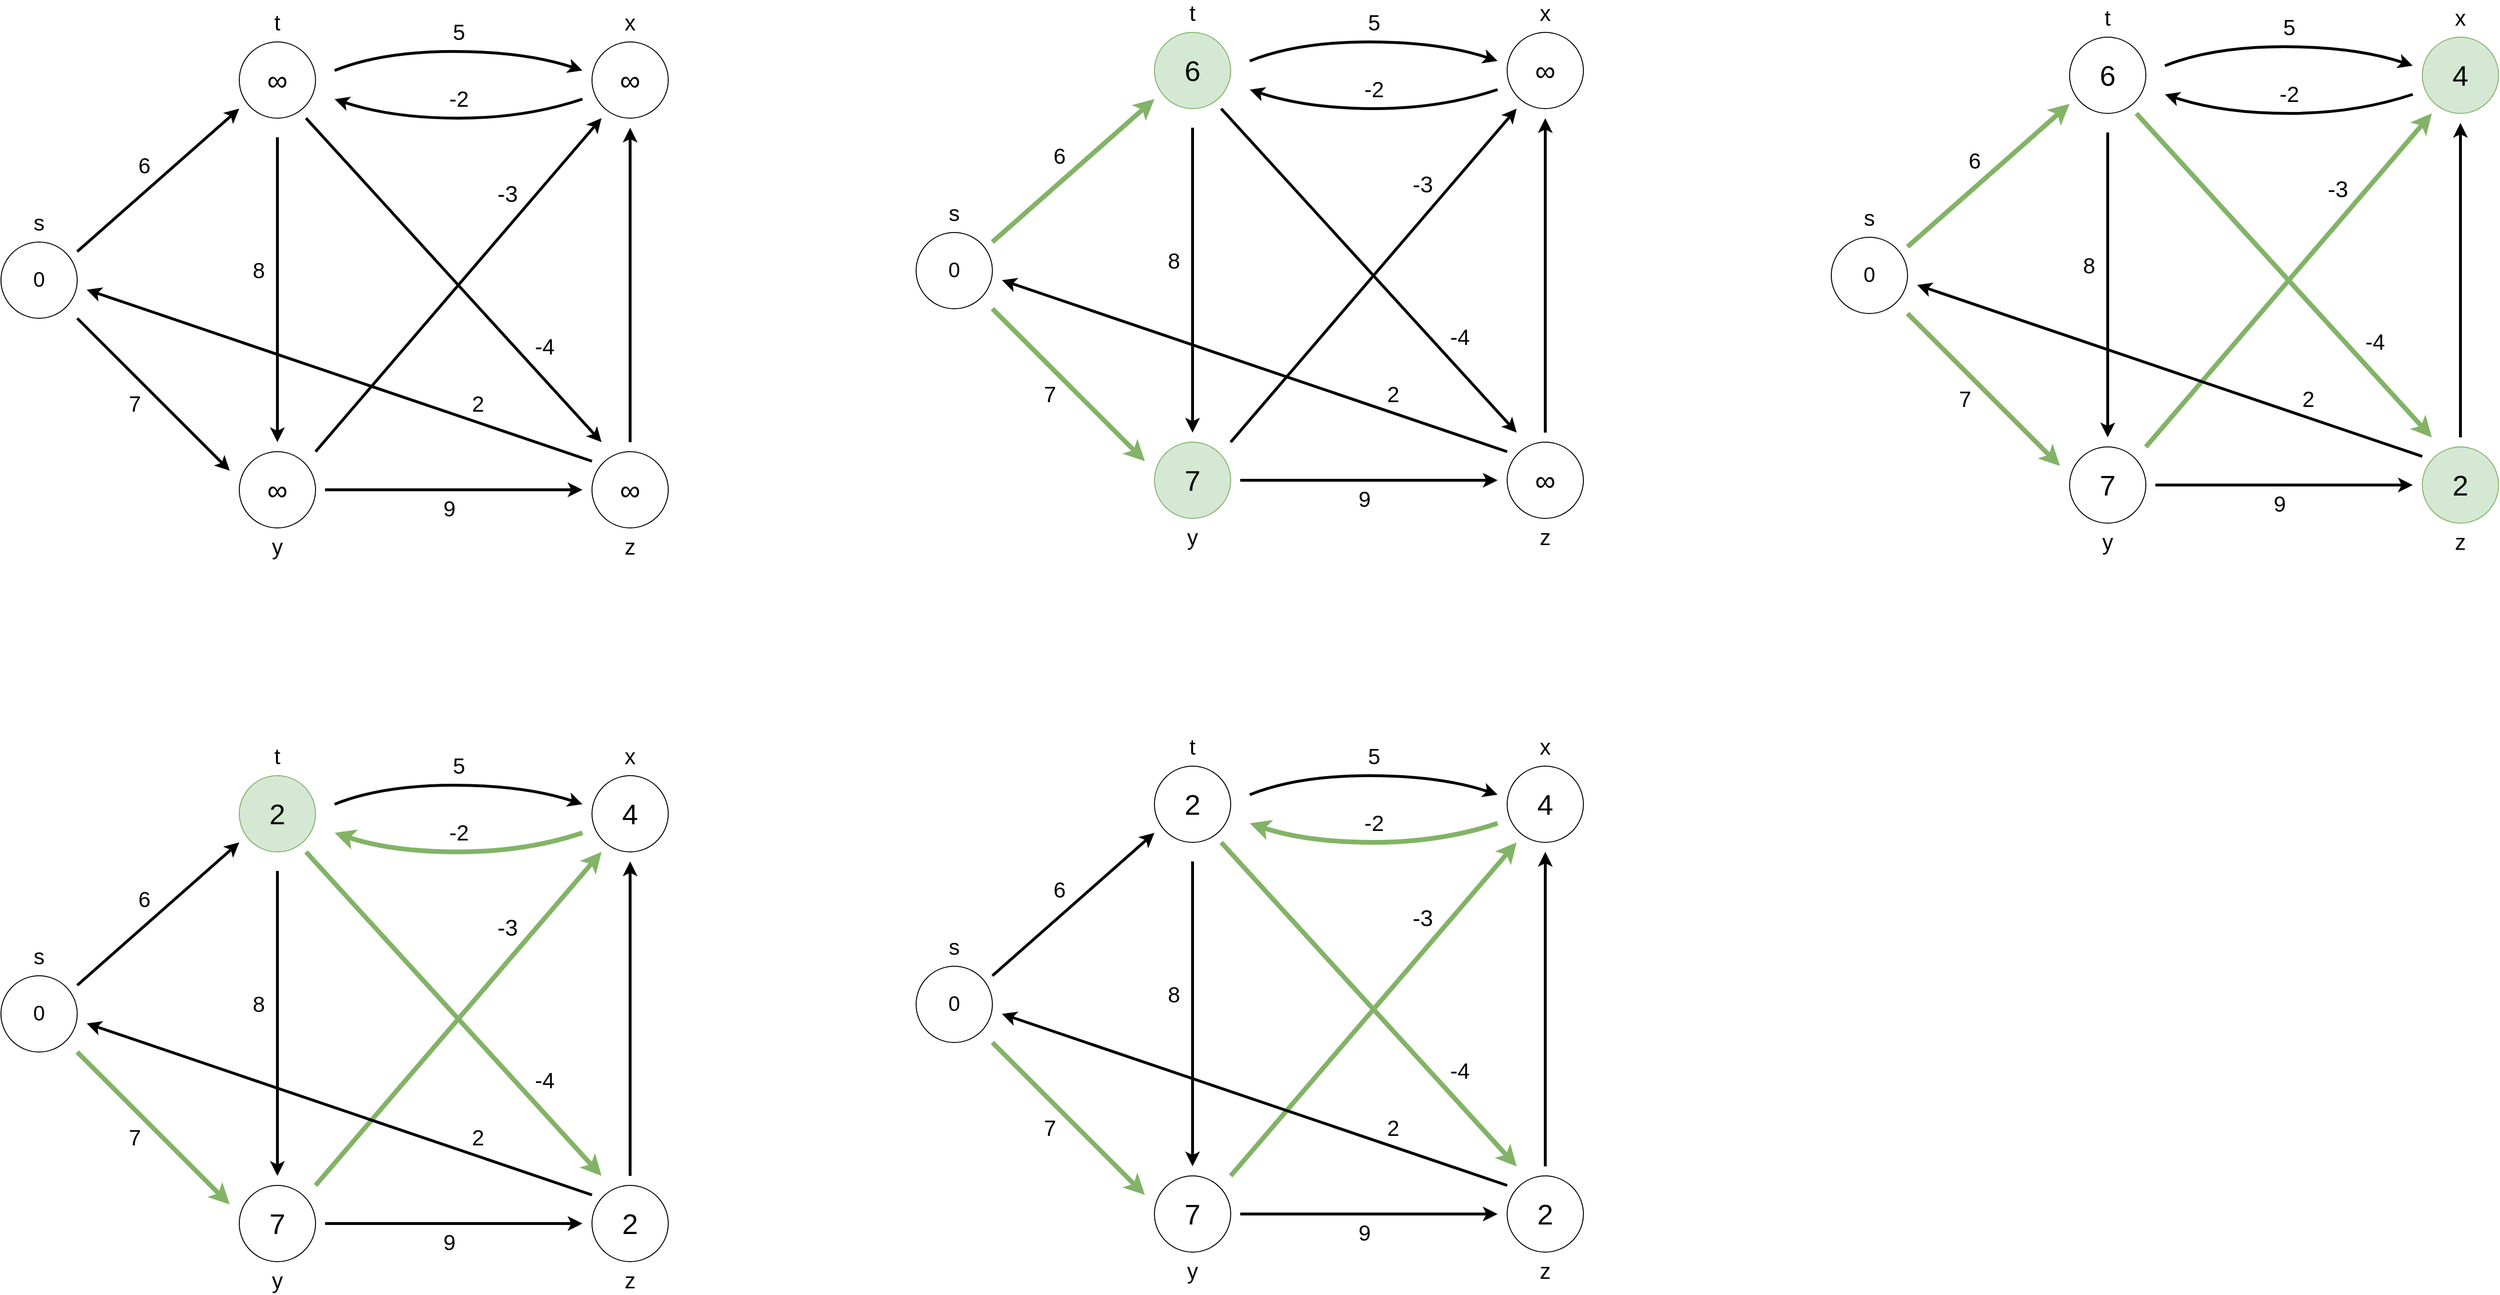 <mxfile version="10.6.3" type="device"><diagram id="YOVXWJZu6mDzxFbfdKzc" name="Page-1"><mxGraphModel dx="3485" dy="3097" grid="1" gridSize="10" guides="1" tooltips="1" connect="1" arrows="1" fold="1" page="1" pageScale="1" pageWidth="827" pageHeight="1169" math="0" shadow="0"><root><mxCell id="0"/><mxCell id="1" parent="0"/><mxCell id="ga4jY4HPi2M6ghSRwUvQ-3" value="" style="group" vertex="1" connectable="0" parent="1"><mxGeometry x="70" y="210" width="80" height="110" as="geometry"/></mxCell><mxCell id="ga4jY4HPi2M6ghSRwUvQ-1" value="&lt;font style=&quot;font-size: 22px&quot;&gt;0&lt;/font&gt;" style="ellipse;whiteSpace=wrap;html=1;aspect=fixed;" vertex="1" parent="ga4jY4HPi2M6ghSRwUvQ-3"><mxGeometry y="30" width="80" height="80" as="geometry"/></mxCell><mxCell id="ga4jY4HPi2M6ghSRwUvQ-2" value="&lt;font style=&quot;font-size: 23px&quot;&gt;s&lt;/font&gt;" style="text;html=1;strokeColor=none;fillColor=none;align=center;verticalAlign=middle;whiteSpace=wrap;rounded=0;" vertex="1" parent="ga4jY4HPi2M6ghSRwUvQ-3"><mxGeometry x="20" width="40" height="20" as="geometry"/></mxCell><mxCell id="ga4jY4HPi2M6ghSRwUvQ-4" value="" style="group" vertex="1" connectable="0" parent="1"><mxGeometry x="320" width="80" height="110" as="geometry"/></mxCell><mxCell id="ga4jY4HPi2M6ghSRwUvQ-5" value="&lt;span&gt;&lt;font style=&quot;font-size: 30px&quot;&gt;∞&lt;/font&gt;&lt;/span&gt;&lt;br&gt;" style="ellipse;whiteSpace=wrap;html=1;aspect=fixed;" vertex="1" parent="ga4jY4HPi2M6ghSRwUvQ-4"><mxGeometry y="30" width="80" height="80" as="geometry"/></mxCell><mxCell id="ga4jY4HPi2M6ghSRwUvQ-6" value="&lt;font style=&quot;font-size: 23px&quot;&gt;t&lt;/font&gt;" style="text;html=1;strokeColor=none;fillColor=none;align=center;verticalAlign=middle;whiteSpace=wrap;rounded=0;" vertex="1" parent="ga4jY4HPi2M6ghSRwUvQ-4"><mxGeometry x="20" width="40" height="20" as="geometry"/></mxCell><mxCell id="ga4jY4HPi2M6ghSRwUvQ-7" value="" style="group" vertex="1" connectable="0" parent="1"><mxGeometry x="320" y="430" width="80" height="110" as="geometry"/></mxCell><mxCell id="ga4jY4HPi2M6ghSRwUvQ-8" value="&lt;span&gt;&lt;font style=&quot;font-size: 30px&quot;&gt;∞&lt;/font&gt;&lt;/span&gt;&lt;br&gt;" style="ellipse;whiteSpace=wrap;html=1;aspect=fixed;" vertex="1" parent="ga4jY4HPi2M6ghSRwUvQ-7"><mxGeometry y="30" width="80" height="80" as="geometry"/></mxCell><mxCell id="ga4jY4HPi2M6ghSRwUvQ-10" value="" style="endArrow=classic;html=1;strokeWidth=3;" edge="1" parent="1"><mxGeometry width="50" height="50" relative="1" as="geometry"><mxPoint x="150" y="250" as="sourcePoint"/><mxPoint x="320" y="100" as="targetPoint"/></mxGeometry></mxCell><mxCell id="ga4jY4HPi2M6ghSRwUvQ-28" value="&lt;font style=&quot;font-size: 23px&quot;&gt;6&lt;/font&gt;" style="text;html=1;resizable=0;points=[];align=center;verticalAlign=middle;labelBackgroundColor=#ffffff;" vertex="1" connectable="0" parent="ga4jY4HPi2M6ghSRwUvQ-10"><mxGeometry x="0.12" y="-3" relative="1" as="geometry"><mxPoint x="-27" y="-8" as="offset"/></mxGeometry></mxCell><mxCell id="ga4jY4HPi2M6ghSRwUvQ-11" value="" style="endArrow=classic;html=1;strokeWidth=3;" edge="1" parent="1"><mxGeometry width="50" height="50" relative="1" as="geometry"><mxPoint x="150" y="320" as="sourcePoint"/><mxPoint x="310" y="480" as="targetPoint"/></mxGeometry></mxCell><mxCell id="ga4jY4HPi2M6ghSRwUvQ-29" value="&lt;font style=&quot;font-size: 23px&quot;&gt;7&lt;/font&gt;" style="text;html=1;resizable=0;points=[];align=center;verticalAlign=middle;labelBackgroundColor=#ffffff;" vertex="1" connectable="0" parent="ga4jY4HPi2M6ghSRwUvQ-11"><mxGeometry x="0.35" y="1" relative="1" as="geometry"><mxPoint x="-49" y="-17.5" as="offset"/></mxGeometry></mxCell><mxCell id="ga4jY4HPi2M6ghSRwUvQ-12" value="" style="endArrow=classic;html=1;strokeWidth=3;" edge="1" parent="1"><mxGeometry width="50" height="50" relative="1" as="geometry"><mxPoint x="360" y="130" as="sourcePoint"/><mxPoint x="360" y="450" as="targetPoint"/></mxGeometry></mxCell><mxCell id="ga4jY4HPi2M6ghSRwUvQ-30" value="&lt;font style=&quot;font-size: 23px&quot;&gt;8&lt;/font&gt;" style="text;html=1;resizable=0;points=[];align=center;verticalAlign=middle;labelBackgroundColor=#ffffff;" vertex="1" connectable="0" parent="ga4jY4HPi2M6ghSRwUvQ-12"><mxGeometry x="-0.169" y="4" relative="1" as="geometry"><mxPoint x="-24" y="7" as="offset"/></mxGeometry></mxCell><mxCell id="ga4jY4HPi2M6ghSRwUvQ-9" value="&lt;font style=&quot;font-size: 23px&quot;&gt;y&lt;/font&gt;" style="text;html=1;strokeColor=none;fillColor=none;align=center;verticalAlign=middle;whiteSpace=wrap;rounded=0;" vertex="1" parent="1"><mxGeometry x="340" y="550" width="40" height="20" as="geometry"/></mxCell><mxCell id="ga4jY4HPi2M6ghSRwUvQ-13" value="" style="group" vertex="1" connectable="0" parent="1"><mxGeometry x="690" width="80" height="110" as="geometry"/></mxCell><mxCell id="ga4jY4HPi2M6ghSRwUvQ-14" value="&lt;span&gt;&lt;font style=&quot;font-size: 30px&quot;&gt;∞&lt;/font&gt;&lt;/span&gt;&lt;br&gt;" style="ellipse;whiteSpace=wrap;html=1;aspect=fixed;" vertex="1" parent="ga4jY4HPi2M6ghSRwUvQ-13"><mxGeometry y="30" width="80" height="80" as="geometry"/></mxCell><mxCell id="ga4jY4HPi2M6ghSRwUvQ-15" value="&lt;font style=&quot;font-size: 23px&quot;&gt;x&lt;/font&gt;" style="text;html=1;strokeColor=none;fillColor=none;align=center;verticalAlign=middle;whiteSpace=wrap;rounded=0;" vertex="1" parent="ga4jY4HPi2M6ghSRwUvQ-13"><mxGeometry x="20" width="40" height="20" as="geometry"/></mxCell><mxCell id="ga4jY4HPi2M6ghSRwUvQ-19" value="" style="group" vertex="1" connectable="0" parent="1"><mxGeometry x="690" y="430" width="80" height="110" as="geometry"/></mxCell><mxCell id="ga4jY4HPi2M6ghSRwUvQ-20" value="&lt;span&gt;&lt;font style=&quot;font-size: 30px&quot;&gt;∞&lt;/font&gt;&lt;/span&gt;&lt;br&gt;" style="ellipse;whiteSpace=wrap;html=1;aspect=fixed;" vertex="1" parent="ga4jY4HPi2M6ghSRwUvQ-19"><mxGeometry y="30" width="80" height="80" as="geometry"/></mxCell><mxCell id="ga4jY4HPi2M6ghSRwUvQ-24" value="" style="endArrow=classic;html=1;strokeWidth=3;" edge="1" parent="ga4jY4HPi2M6ghSRwUvQ-19"><mxGeometry width="50" height="50" relative="1" as="geometry"><mxPoint x="40" y="20" as="sourcePoint"/><mxPoint x="40" y="-310" as="targetPoint"/></mxGeometry></mxCell><mxCell id="ga4jY4HPi2M6ghSRwUvQ-21" value="&lt;font style=&quot;font-size: 23px&quot;&gt;z&lt;/font&gt;" style="text;html=1;strokeColor=none;fillColor=none;align=center;verticalAlign=middle;whiteSpace=wrap;rounded=0;" vertex="1" parent="1"><mxGeometry x="710" y="550" width="40" height="20" as="geometry"/></mxCell><mxCell id="ga4jY4HPi2M6ghSRwUvQ-22" value="" style="endArrow=classic;html=1;strokeWidth=3;" edge="1" parent="1"><mxGeometry width="50" height="50" relative="1" as="geometry"><mxPoint x="400" y="460" as="sourcePoint"/><mxPoint x="700" y="110" as="targetPoint"/></mxGeometry></mxCell><mxCell id="ga4jY4HPi2M6ghSRwUvQ-33" value="&lt;font style=&quot;font-size: 24px&quot;&gt;-3&lt;/font&gt;" style="text;html=1;resizable=0;points=[];align=center;verticalAlign=middle;labelBackgroundColor=#ffffff;" vertex="1" connectable="0" parent="ga4jY4HPi2M6ghSRwUvQ-22"><mxGeometry x="0.511" y="2" relative="1" as="geometry"><mxPoint x="-25" y="-4.5" as="offset"/></mxGeometry></mxCell><mxCell id="ga4jY4HPi2M6ghSRwUvQ-23" value="" style="endArrow=classic;html=1;strokeWidth=3;" edge="1" parent="1"><mxGeometry width="50" height="50" relative="1" as="geometry"><mxPoint x="410" y="500" as="sourcePoint"/><mxPoint x="680" y="500" as="targetPoint"/></mxGeometry></mxCell><mxCell id="ga4jY4HPi2M6ghSRwUvQ-32" value="&lt;font style=&quot;font-size: 23px&quot;&gt;9&lt;/font&gt;" style="text;html=1;resizable=0;points=[];align=center;verticalAlign=middle;labelBackgroundColor=#ffffff;" vertex="1" connectable="0" parent="ga4jY4HPi2M6ghSRwUvQ-23"><mxGeometry x="0.237" y="-4" relative="1" as="geometry"><mxPoint x="-37" y="16" as="offset"/></mxGeometry></mxCell><mxCell id="ga4jY4HPi2M6ghSRwUvQ-25" value="" style="curved=1;endArrow=classic;html=1;strokeWidth=3;" edge="1" parent="1"><mxGeometry width="50" height="50" relative="1" as="geometry"><mxPoint x="420" y="60" as="sourcePoint"/><mxPoint x="680" y="60" as="targetPoint"/><Array as="points"><mxPoint x="470" y="40"/><mxPoint x="620" y="40"/></Array></mxGeometry></mxCell><mxCell id="ga4jY4HPi2M6ghSRwUvQ-39" value="&lt;font style=&quot;font-size: 23px&quot;&gt;5&lt;/font&gt;" style="text;html=1;resizable=0;points=[];align=center;verticalAlign=middle;labelBackgroundColor=#ffffff;" vertex="1" connectable="0" parent="ga4jY4HPi2M6ghSRwUvQ-25"><mxGeometry x="0.062" y="-4" relative="1" as="geometry"><mxPoint x="-8" y="-24" as="offset"/></mxGeometry></mxCell><mxCell id="ga4jY4HPi2M6ghSRwUvQ-26" value="" style="curved=1;endArrow=classic;html=1;strokeWidth=3;" edge="1" parent="1"><mxGeometry width="50" height="50" relative="1" as="geometry"><mxPoint x="680" y="90" as="sourcePoint"/><mxPoint x="420" y="90" as="targetPoint"/><Array as="points"><mxPoint x="620" y="110"/><mxPoint x="480" y="110"/></Array></mxGeometry></mxCell><mxCell id="ga4jY4HPi2M6ghSRwUvQ-38" value="&lt;font style=&quot;font-size: 23px&quot;&gt;-2&lt;/font&gt;" style="text;html=1;resizable=0;points=[];align=center;verticalAlign=middle;labelBackgroundColor=#ffffff;" vertex="1" connectable="0" parent="ga4jY4HPi2M6ghSRwUvQ-26"><mxGeometry x="-0.263" y="-4" relative="1" as="geometry"><mxPoint x="-35" y="-16" as="offset"/></mxGeometry></mxCell><mxCell id="ga4jY4HPi2M6ghSRwUvQ-34" value="" style="endArrow=classic;html=1;strokeWidth=3;" edge="1" parent="1"><mxGeometry width="50" height="50" relative="1" as="geometry"><mxPoint x="690" y="470" as="sourcePoint"/><mxPoint x="160" y="290" as="targetPoint"/></mxGeometry></mxCell><mxCell id="ga4jY4HPi2M6ghSRwUvQ-35" value="&lt;font style=&quot;font-size: 23px&quot;&gt;2&lt;/font&gt;" style="text;html=1;resizable=0;points=[];align=center;verticalAlign=middle;labelBackgroundColor=#ffffff;" vertex="1" connectable="0" parent="ga4jY4HPi2M6ghSRwUvQ-34"><mxGeometry x="-0.438" y="-3" relative="1" as="geometry"><mxPoint x="27.5" y="-6.5" as="offset"/></mxGeometry></mxCell><mxCell id="ga4jY4HPi2M6ghSRwUvQ-36" value="" style="endArrow=classic;html=1;strokeWidth=3;" edge="1" parent="1"><mxGeometry width="50" height="50" relative="1" as="geometry"><mxPoint x="390" y="110" as="sourcePoint"/><mxPoint x="700" y="450" as="targetPoint"/></mxGeometry></mxCell><mxCell id="ga4jY4HPi2M6ghSRwUvQ-37" value="&lt;font style=&quot;font-size: 23px&quot;&gt;-4&lt;/font&gt;" style="text;html=1;resizable=0;points=[];align=center;verticalAlign=middle;labelBackgroundColor=#ffffff;" vertex="1" connectable="0" parent="ga4jY4HPi2M6ghSRwUvQ-36"><mxGeometry x="0.411" y="4" relative="1" as="geometry"><mxPoint x="28" y="2.5" as="offset"/></mxGeometry></mxCell><mxCell id="ga4jY4HPi2M6ghSRwUvQ-110" value="" style="group" vertex="1" connectable="0" parent="1"><mxGeometry x="1030" y="200" width="80" height="110" as="geometry"/></mxCell><mxCell id="ga4jY4HPi2M6ghSRwUvQ-111" value="&lt;font style=&quot;font-size: 22px&quot;&gt;0&lt;/font&gt;" style="ellipse;whiteSpace=wrap;html=1;aspect=fixed;" vertex="1" parent="ga4jY4HPi2M6ghSRwUvQ-110"><mxGeometry y="30" width="80" height="80" as="geometry"/></mxCell><mxCell id="ga4jY4HPi2M6ghSRwUvQ-112" value="&lt;font style=&quot;font-size: 23px&quot;&gt;s&lt;/font&gt;" style="text;html=1;strokeColor=none;fillColor=none;align=center;verticalAlign=middle;whiteSpace=wrap;rounded=0;" vertex="1" parent="ga4jY4HPi2M6ghSRwUvQ-110"><mxGeometry x="20" width="40" height="20" as="geometry"/></mxCell><mxCell id="ga4jY4HPi2M6ghSRwUvQ-113" value="" style="group" vertex="1" connectable="0" parent="1"><mxGeometry x="1280" y="-10" width="80" height="110" as="geometry"/></mxCell><mxCell id="ga4jY4HPi2M6ghSRwUvQ-114" value="&lt;span&gt;&lt;font style=&quot;font-size: 30px&quot;&gt;6&lt;/font&gt;&lt;/span&gt;&lt;br&gt;" style="ellipse;whiteSpace=wrap;html=1;aspect=fixed;fillColor=#d5e8d4;strokeColor=#82b366;" vertex="1" parent="ga4jY4HPi2M6ghSRwUvQ-113"><mxGeometry y="30" width="80" height="80" as="geometry"/></mxCell><mxCell id="ga4jY4HPi2M6ghSRwUvQ-115" value="&lt;font style=&quot;font-size: 23px&quot;&gt;t&lt;/font&gt;" style="text;html=1;strokeColor=none;fillColor=none;align=center;verticalAlign=middle;whiteSpace=wrap;rounded=0;" vertex="1" parent="ga4jY4HPi2M6ghSRwUvQ-113"><mxGeometry x="20" width="40" height="20" as="geometry"/></mxCell><mxCell id="ga4jY4HPi2M6ghSRwUvQ-116" value="" style="group" vertex="1" connectable="0" parent="1"><mxGeometry x="1280" y="420" width="80" height="110" as="geometry"/></mxCell><mxCell id="ga4jY4HPi2M6ghSRwUvQ-117" value="&lt;span&gt;&lt;font style=&quot;font-size: 30px&quot;&gt;7&lt;/font&gt;&lt;/span&gt;&lt;br&gt;" style="ellipse;whiteSpace=wrap;html=1;aspect=fixed;fillColor=#d5e8d4;strokeColor=#82b366;" vertex="1" parent="ga4jY4HPi2M6ghSRwUvQ-116"><mxGeometry y="30" width="80" height="80" as="geometry"/></mxCell><mxCell id="ga4jY4HPi2M6ghSRwUvQ-118" value="" style="endArrow=classic;html=1;strokeWidth=5;fillColor=#d5e8d4;strokeColor=#82b366;" edge="1" parent="1"><mxGeometry width="50" height="50" relative="1" as="geometry"><mxPoint x="1110" y="240.0" as="sourcePoint"/><mxPoint x="1280" y="90.0" as="targetPoint"/></mxGeometry></mxCell><mxCell id="ga4jY4HPi2M6ghSRwUvQ-119" value="&lt;font style=&quot;font-size: 23px&quot;&gt;6&lt;/font&gt;" style="text;html=1;resizable=0;points=[];align=center;verticalAlign=middle;labelBackgroundColor=#ffffff;" vertex="1" connectable="0" parent="ga4jY4HPi2M6ghSRwUvQ-118"><mxGeometry x="0.12" y="-3" relative="1" as="geometry"><mxPoint x="-27" y="-8" as="offset"/></mxGeometry></mxCell><mxCell id="ga4jY4HPi2M6ghSRwUvQ-120" value="" style="endArrow=classic;html=1;strokeWidth=5;fillColor=#d5e8d4;strokeColor=#82b366;" edge="1" parent="1"><mxGeometry width="50" height="50" relative="1" as="geometry"><mxPoint x="1110" y="310.0" as="sourcePoint"/><mxPoint x="1270" y="470.0" as="targetPoint"/></mxGeometry></mxCell><mxCell id="ga4jY4HPi2M6ghSRwUvQ-121" value="&lt;font style=&quot;font-size: 23px&quot;&gt;7&lt;/font&gt;" style="text;html=1;resizable=0;points=[];align=center;verticalAlign=middle;labelBackgroundColor=#ffffff;" vertex="1" connectable="0" parent="ga4jY4HPi2M6ghSRwUvQ-120"><mxGeometry x="0.35" y="1" relative="1" as="geometry"><mxPoint x="-49" y="-17.5" as="offset"/></mxGeometry></mxCell><mxCell id="ga4jY4HPi2M6ghSRwUvQ-122" value="" style="endArrow=classic;html=1;strokeWidth=3;" edge="1" parent="1"><mxGeometry width="50" height="50" relative="1" as="geometry"><mxPoint x="1320" y="120.0" as="sourcePoint"/><mxPoint x="1320" y="440.0" as="targetPoint"/></mxGeometry></mxCell><mxCell id="ga4jY4HPi2M6ghSRwUvQ-123" value="&lt;font style=&quot;font-size: 23px&quot;&gt;8&lt;/font&gt;" style="text;html=1;resizable=0;points=[];align=center;verticalAlign=middle;labelBackgroundColor=#ffffff;" vertex="1" connectable="0" parent="ga4jY4HPi2M6ghSRwUvQ-122"><mxGeometry x="-0.169" y="4" relative="1" as="geometry"><mxPoint x="-24" y="7" as="offset"/></mxGeometry></mxCell><mxCell id="ga4jY4HPi2M6ghSRwUvQ-124" value="&lt;font style=&quot;font-size: 23px&quot;&gt;y&lt;/font&gt;" style="text;html=1;strokeColor=none;fillColor=none;align=center;verticalAlign=middle;whiteSpace=wrap;rounded=0;" vertex="1" parent="1"><mxGeometry x="1300" y="540" width="40" height="20" as="geometry"/></mxCell><mxCell id="ga4jY4HPi2M6ghSRwUvQ-125" value="" style="group" vertex="1" connectable="0" parent="1"><mxGeometry x="1650" y="-10" width="80" height="110" as="geometry"/></mxCell><mxCell id="ga4jY4HPi2M6ghSRwUvQ-126" value="&lt;span&gt;&lt;font style=&quot;font-size: 30px&quot;&gt;∞&lt;/font&gt;&lt;/span&gt;&lt;br&gt;" style="ellipse;whiteSpace=wrap;html=1;aspect=fixed;" vertex="1" parent="ga4jY4HPi2M6ghSRwUvQ-125"><mxGeometry y="30" width="80" height="80" as="geometry"/></mxCell><mxCell id="ga4jY4HPi2M6ghSRwUvQ-127" value="&lt;font style=&quot;font-size: 23px&quot;&gt;x&lt;/font&gt;" style="text;html=1;strokeColor=none;fillColor=none;align=center;verticalAlign=middle;whiteSpace=wrap;rounded=0;" vertex="1" parent="ga4jY4HPi2M6ghSRwUvQ-125"><mxGeometry x="20" width="40" height="20" as="geometry"/></mxCell><mxCell id="ga4jY4HPi2M6ghSRwUvQ-128" value="" style="group" vertex="1" connectable="0" parent="1"><mxGeometry x="1650" y="420" width="80" height="110" as="geometry"/></mxCell><mxCell id="ga4jY4HPi2M6ghSRwUvQ-129" value="&lt;span&gt;&lt;font style=&quot;font-size: 30px&quot;&gt;∞&lt;/font&gt;&lt;/span&gt;&lt;br&gt;" style="ellipse;whiteSpace=wrap;html=1;aspect=fixed;" vertex="1" parent="ga4jY4HPi2M6ghSRwUvQ-128"><mxGeometry y="30" width="80" height="80" as="geometry"/></mxCell><mxCell id="ga4jY4HPi2M6ghSRwUvQ-130" value="" style="endArrow=classic;html=1;strokeWidth=3;" edge="1" parent="ga4jY4HPi2M6ghSRwUvQ-128"><mxGeometry width="50" height="50" relative="1" as="geometry"><mxPoint x="40" y="20" as="sourcePoint"/><mxPoint x="40" y="-310" as="targetPoint"/></mxGeometry></mxCell><mxCell id="ga4jY4HPi2M6ghSRwUvQ-131" value="&lt;font style=&quot;font-size: 23px&quot;&gt;z&lt;/font&gt;" style="text;html=1;strokeColor=none;fillColor=none;align=center;verticalAlign=middle;whiteSpace=wrap;rounded=0;" vertex="1" parent="1"><mxGeometry x="1670" y="540" width="40" height="20" as="geometry"/></mxCell><mxCell id="ga4jY4HPi2M6ghSRwUvQ-132" value="" style="endArrow=classic;html=1;strokeWidth=3;" edge="1" parent="1"><mxGeometry width="50" height="50" relative="1" as="geometry"><mxPoint x="1360" y="450.0" as="sourcePoint"/><mxPoint x="1660" y="100.0" as="targetPoint"/></mxGeometry></mxCell><mxCell id="ga4jY4HPi2M6ghSRwUvQ-133" value="&lt;font style=&quot;font-size: 24px&quot;&gt;-3&lt;/font&gt;" style="text;html=1;resizable=0;points=[];align=center;verticalAlign=middle;labelBackgroundColor=#ffffff;" vertex="1" connectable="0" parent="ga4jY4HPi2M6ghSRwUvQ-132"><mxGeometry x="0.511" y="2" relative="1" as="geometry"><mxPoint x="-25" y="-4.5" as="offset"/></mxGeometry></mxCell><mxCell id="ga4jY4HPi2M6ghSRwUvQ-134" value="" style="endArrow=classic;html=1;strokeWidth=3;" edge="1" parent="1"><mxGeometry width="50" height="50" relative="1" as="geometry"><mxPoint x="1370" y="490.0" as="sourcePoint"/><mxPoint x="1640" y="490.0" as="targetPoint"/></mxGeometry></mxCell><mxCell id="ga4jY4HPi2M6ghSRwUvQ-135" value="&lt;font style=&quot;font-size: 23px&quot;&gt;9&lt;/font&gt;" style="text;html=1;resizable=0;points=[];align=center;verticalAlign=middle;labelBackgroundColor=#ffffff;" vertex="1" connectable="0" parent="ga4jY4HPi2M6ghSRwUvQ-134"><mxGeometry x="0.237" y="-4" relative="1" as="geometry"><mxPoint x="-37" y="16" as="offset"/></mxGeometry></mxCell><mxCell id="ga4jY4HPi2M6ghSRwUvQ-136" value="" style="curved=1;endArrow=classic;html=1;strokeWidth=3;" edge="1" parent="1"><mxGeometry width="50" height="50" relative="1" as="geometry"><mxPoint x="1380" y="50.0" as="sourcePoint"/><mxPoint x="1640" y="50.0" as="targetPoint"/><Array as="points"><mxPoint x="1430" y="30"/><mxPoint x="1580" y="30"/></Array></mxGeometry></mxCell><mxCell id="ga4jY4HPi2M6ghSRwUvQ-137" value="&lt;font style=&quot;font-size: 23px&quot;&gt;5&lt;/font&gt;" style="text;html=1;resizable=0;points=[];align=center;verticalAlign=middle;labelBackgroundColor=#ffffff;" vertex="1" connectable="0" parent="ga4jY4HPi2M6ghSRwUvQ-136"><mxGeometry x="0.062" y="-4" relative="1" as="geometry"><mxPoint x="-8" y="-24" as="offset"/></mxGeometry></mxCell><mxCell id="ga4jY4HPi2M6ghSRwUvQ-138" value="" style="curved=1;endArrow=classic;html=1;strokeWidth=3;" edge="1" parent="1"><mxGeometry width="50" height="50" relative="1" as="geometry"><mxPoint x="1640" y="80.0" as="sourcePoint"/><mxPoint x="1380" y="80.0" as="targetPoint"/><Array as="points"><mxPoint x="1580" y="100"/><mxPoint x="1440" y="100"/></Array></mxGeometry></mxCell><mxCell id="ga4jY4HPi2M6ghSRwUvQ-139" value="&lt;font style=&quot;font-size: 23px&quot;&gt;-2&lt;/font&gt;" style="text;html=1;resizable=0;points=[];align=center;verticalAlign=middle;labelBackgroundColor=#ffffff;" vertex="1" connectable="0" parent="ga4jY4HPi2M6ghSRwUvQ-138"><mxGeometry x="-0.263" y="-4" relative="1" as="geometry"><mxPoint x="-35" y="-16" as="offset"/></mxGeometry></mxCell><mxCell id="ga4jY4HPi2M6ghSRwUvQ-140" value="" style="endArrow=classic;html=1;strokeWidth=3;" edge="1" parent="1"><mxGeometry width="50" height="50" relative="1" as="geometry"><mxPoint x="1650" y="460.0" as="sourcePoint"/><mxPoint x="1120" y="280.0" as="targetPoint"/></mxGeometry></mxCell><mxCell id="ga4jY4HPi2M6ghSRwUvQ-141" value="&lt;font style=&quot;font-size: 23px&quot;&gt;2&lt;/font&gt;" style="text;html=1;resizable=0;points=[];align=center;verticalAlign=middle;labelBackgroundColor=#ffffff;" vertex="1" connectable="0" parent="ga4jY4HPi2M6ghSRwUvQ-140"><mxGeometry x="-0.438" y="-3" relative="1" as="geometry"><mxPoint x="27.5" y="-6.5" as="offset"/></mxGeometry></mxCell><mxCell id="ga4jY4HPi2M6ghSRwUvQ-142" value="" style="endArrow=classic;html=1;strokeWidth=3;" edge="1" parent="1"><mxGeometry width="50" height="50" relative="1" as="geometry"><mxPoint x="1350" y="100.0" as="sourcePoint"/><mxPoint x="1660" y="440.0" as="targetPoint"/></mxGeometry></mxCell><mxCell id="ga4jY4HPi2M6ghSRwUvQ-143" value="&lt;font style=&quot;font-size: 23px&quot;&gt;-4&lt;/font&gt;" style="text;html=1;resizable=0;points=[];align=center;verticalAlign=middle;labelBackgroundColor=#ffffff;" vertex="1" connectable="0" parent="ga4jY4HPi2M6ghSRwUvQ-142"><mxGeometry x="0.411" y="4" relative="1" as="geometry"><mxPoint x="28" y="2.5" as="offset"/></mxGeometry></mxCell><mxCell id="ga4jY4HPi2M6ghSRwUvQ-144" value="" style="group" vertex="1" connectable="0" parent="1"><mxGeometry x="1990" y="205" width="80" height="110" as="geometry"/></mxCell><mxCell id="ga4jY4HPi2M6ghSRwUvQ-145" value="&lt;font style=&quot;font-size: 22px&quot;&gt;0&lt;/font&gt;" style="ellipse;whiteSpace=wrap;html=1;aspect=fixed;" vertex="1" parent="ga4jY4HPi2M6ghSRwUvQ-144"><mxGeometry y="30" width="80" height="80" as="geometry"/></mxCell><mxCell id="ga4jY4HPi2M6ghSRwUvQ-146" value="&lt;font style=&quot;font-size: 23px&quot;&gt;s&lt;/font&gt;" style="text;html=1;strokeColor=none;fillColor=none;align=center;verticalAlign=middle;whiteSpace=wrap;rounded=0;" vertex="1" parent="ga4jY4HPi2M6ghSRwUvQ-144"><mxGeometry x="20" width="40" height="20" as="geometry"/></mxCell><mxCell id="ga4jY4HPi2M6ghSRwUvQ-147" value="" style="group" vertex="1" connectable="0" parent="1"><mxGeometry x="2240" y="-5" width="80" height="110" as="geometry"/></mxCell><mxCell id="ga4jY4HPi2M6ghSRwUvQ-148" value="&lt;span&gt;&lt;font style=&quot;font-size: 30px&quot;&gt;6&lt;/font&gt;&lt;/span&gt;&lt;br&gt;" style="ellipse;whiteSpace=wrap;html=1;aspect=fixed;" vertex="1" parent="ga4jY4HPi2M6ghSRwUvQ-147"><mxGeometry y="30" width="80" height="80" as="geometry"/></mxCell><mxCell id="ga4jY4HPi2M6ghSRwUvQ-149" value="&lt;font style=&quot;font-size: 23px&quot;&gt;t&lt;/font&gt;" style="text;html=1;strokeColor=none;fillColor=none;align=center;verticalAlign=middle;whiteSpace=wrap;rounded=0;" vertex="1" parent="ga4jY4HPi2M6ghSRwUvQ-147"><mxGeometry x="20" width="40" height="20" as="geometry"/></mxCell><mxCell id="ga4jY4HPi2M6ghSRwUvQ-150" value="" style="group" vertex="1" connectable="0" parent="1"><mxGeometry x="2240" y="425" width="80" height="110" as="geometry"/></mxCell><mxCell id="ga4jY4HPi2M6ghSRwUvQ-151" value="&lt;span&gt;&lt;font style=&quot;font-size: 30px&quot;&gt;7&lt;/font&gt;&lt;/span&gt;&lt;br&gt;" style="ellipse;whiteSpace=wrap;html=1;aspect=fixed;" vertex="1" parent="ga4jY4HPi2M6ghSRwUvQ-150"><mxGeometry y="30" width="80" height="80" as="geometry"/></mxCell><mxCell id="ga4jY4HPi2M6ghSRwUvQ-152" value="" style="endArrow=classic;html=1;strokeWidth=5;fillColor=#d5e8d4;strokeColor=#82b366;" edge="1" parent="1"><mxGeometry width="50" height="50" relative="1" as="geometry"><mxPoint x="2070" y="245.0" as="sourcePoint"/><mxPoint x="2240" y="95.0" as="targetPoint"/></mxGeometry></mxCell><mxCell id="ga4jY4HPi2M6ghSRwUvQ-153" value="&lt;font style=&quot;font-size: 23px&quot;&gt;6&lt;/font&gt;" style="text;html=1;resizable=0;points=[];align=center;verticalAlign=middle;labelBackgroundColor=#ffffff;" vertex="1" connectable="0" parent="ga4jY4HPi2M6ghSRwUvQ-152"><mxGeometry x="0.12" y="-3" relative="1" as="geometry"><mxPoint x="-27" y="-8" as="offset"/></mxGeometry></mxCell><mxCell id="ga4jY4HPi2M6ghSRwUvQ-154" value="" style="endArrow=classic;html=1;strokeWidth=5;fillColor=#d5e8d4;strokeColor=#82b366;" edge="1" parent="1"><mxGeometry width="50" height="50" relative="1" as="geometry"><mxPoint x="2070" y="315.0" as="sourcePoint"/><mxPoint x="2230" y="475.0" as="targetPoint"/></mxGeometry></mxCell><mxCell id="ga4jY4HPi2M6ghSRwUvQ-155" value="&lt;font style=&quot;font-size: 23px&quot;&gt;7&lt;/font&gt;" style="text;html=1;resizable=0;points=[];align=center;verticalAlign=middle;labelBackgroundColor=#ffffff;" vertex="1" connectable="0" parent="ga4jY4HPi2M6ghSRwUvQ-154"><mxGeometry x="0.35" y="1" relative="1" as="geometry"><mxPoint x="-49" y="-17.5" as="offset"/></mxGeometry></mxCell><mxCell id="ga4jY4HPi2M6ghSRwUvQ-156" value="" style="endArrow=classic;html=1;strokeWidth=3;" edge="1" parent="1"><mxGeometry width="50" height="50" relative="1" as="geometry"><mxPoint x="2280" y="125.0" as="sourcePoint"/><mxPoint x="2280" y="445.0" as="targetPoint"/></mxGeometry></mxCell><mxCell id="ga4jY4HPi2M6ghSRwUvQ-157" value="&lt;font style=&quot;font-size: 23px&quot;&gt;8&lt;/font&gt;" style="text;html=1;resizable=0;points=[];align=center;verticalAlign=middle;labelBackgroundColor=#ffffff;" vertex="1" connectable="0" parent="ga4jY4HPi2M6ghSRwUvQ-156"><mxGeometry x="-0.169" y="4" relative="1" as="geometry"><mxPoint x="-24" y="7" as="offset"/></mxGeometry></mxCell><mxCell id="ga4jY4HPi2M6ghSRwUvQ-158" value="&lt;font style=&quot;font-size: 23px&quot;&gt;y&lt;/font&gt;" style="text;html=1;strokeColor=none;fillColor=none;align=center;verticalAlign=middle;whiteSpace=wrap;rounded=0;" vertex="1" parent="1"><mxGeometry x="2260" y="545" width="40" height="20" as="geometry"/></mxCell><mxCell id="ga4jY4HPi2M6ghSRwUvQ-159" value="" style="group" vertex="1" connectable="0" parent="1"><mxGeometry x="2610" y="-5" width="80" height="110" as="geometry"/></mxCell><mxCell id="ga4jY4HPi2M6ghSRwUvQ-160" value="&lt;span&gt;&lt;font style=&quot;font-size: 30px&quot;&gt;4&lt;/font&gt;&lt;/span&gt;&lt;br&gt;" style="ellipse;whiteSpace=wrap;html=1;aspect=fixed;fillColor=#d5e8d4;strokeColor=#82b366;" vertex="1" parent="ga4jY4HPi2M6ghSRwUvQ-159"><mxGeometry y="30" width="80" height="80" as="geometry"/></mxCell><mxCell id="ga4jY4HPi2M6ghSRwUvQ-161" value="&lt;font style=&quot;font-size: 23px&quot;&gt;x&lt;/font&gt;" style="text;html=1;strokeColor=none;fillColor=none;align=center;verticalAlign=middle;whiteSpace=wrap;rounded=0;" vertex="1" parent="ga4jY4HPi2M6ghSRwUvQ-159"><mxGeometry x="20" width="40" height="20" as="geometry"/></mxCell><mxCell id="ga4jY4HPi2M6ghSRwUvQ-162" value="" style="group" vertex="1" connectable="0" parent="1"><mxGeometry x="2610" y="425" width="80" height="110" as="geometry"/></mxCell><mxCell id="ga4jY4HPi2M6ghSRwUvQ-163" value="&lt;span&gt;&lt;font style=&quot;font-size: 30px&quot;&gt;2&lt;/font&gt;&lt;/span&gt;&lt;br&gt;" style="ellipse;whiteSpace=wrap;html=1;aspect=fixed;fillColor=#d5e8d4;strokeColor=#82b366;" vertex="1" parent="ga4jY4HPi2M6ghSRwUvQ-162"><mxGeometry y="30" width="80" height="80" as="geometry"/></mxCell><mxCell id="ga4jY4HPi2M6ghSRwUvQ-164" value="" style="endArrow=classic;html=1;strokeWidth=3;" edge="1" parent="ga4jY4HPi2M6ghSRwUvQ-162"><mxGeometry width="50" height="50" relative="1" as="geometry"><mxPoint x="40" y="20" as="sourcePoint"/><mxPoint x="40" y="-310" as="targetPoint"/></mxGeometry></mxCell><mxCell id="ga4jY4HPi2M6ghSRwUvQ-165" value="&lt;font style=&quot;font-size: 23px&quot;&gt;z&lt;/font&gt;" style="text;html=1;strokeColor=none;fillColor=none;align=center;verticalAlign=middle;whiteSpace=wrap;rounded=0;" vertex="1" parent="1"><mxGeometry x="2630" y="545" width="40" height="20" as="geometry"/></mxCell><mxCell id="ga4jY4HPi2M6ghSRwUvQ-166" value="" style="endArrow=classic;html=1;strokeWidth=5;fillColor=#d5e8d4;strokeColor=#82b366;" edge="1" parent="1"><mxGeometry width="50" height="50" relative="1" as="geometry"><mxPoint x="2320" y="455.0" as="sourcePoint"/><mxPoint x="2620" y="105.0" as="targetPoint"/></mxGeometry></mxCell><mxCell id="ga4jY4HPi2M6ghSRwUvQ-167" value="&lt;font style=&quot;font-size: 24px&quot;&gt;-3&lt;/font&gt;" style="text;html=1;resizable=0;points=[];align=center;verticalAlign=middle;labelBackgroundColor=#ffffff;" vertex="1" connectable="0" parent="ga4jY4HPi2M6ghSRwUvQ-166"><mxGeometry x="0.511" y="2" relative="1" as="geometry"><mxPoint x="-25" y="-4.5" as="offset"/></mxGeometry></mxCell><mxCell id="ga4jY4HPi2M6ghSRwUvQ-168" value="" style="endArrow=classic;html=1;strokeWidth=3;" edge="1" parent="1"><mxGeometry width="50" height="50" relative="1" as="geometry"><mxPoint x="2330" y="495.0" as="sourcePoint"/><mxPoint x="2600" y="495.0" as="targetPoint"/></mxGeometry></mxCell><mxCell id="ga4jY4HPi2M6ghSRwUvQ-169" value="&lt;font style=&quot;font-size: 23px&quot;&gt;9&lt;/font&gt;" style="text;html=1;resizable=0;points=[];align=center;verticalAlign=middle;labelBackgroundColor=#ffffff;" vertex="1" connectable="0" parent="ga4jY4HPi2M6ghSRwUvQ-168"><mxGeometry x="0.237" y="-4" relative="1" as="geometry"><mxPoint x="-37" y="16" as="offset"/></mxGeometry></mxCell><mxCell id="ga4jY4HPi2M6ghSRwUvQ-170" value="" style="curved=1;endArrow=classic;html=1;strokeWidth=3;" edge="1" parent="1"><mxGeometry width="50" height="50" relative="1" as="geometry"><mxPoint x="2340" y="55.0" as="sourcePoint"/><mxPoint x="2600" y="55.0" as="targetPoint"/><Array as="points"><mxPoint x="2390" y="35"/><mxPoint x="2540" y="35"/></Array></mxGeometry></mxCell><mxCell id="ga4jY4HPi2M6ghSRwUvQ-171" value="&lt;font style=&quot;font-size: 23px&quot;&gt;5&lt;/font&gt;" style="text;html=1;resizable=0;points=[];align=center;verticalAlign=middle;labelBackgroundColor=#ffffff;" vertex="1" connectable="0" parent="ga4jY4HPi2M6ghSRwUvQ-170"><mxGeometry x="0.062" y="-4" relative="1" as="geometry"><mxPoint x="-8" y="-24" as="offset"/></mxGeometry></mxCell><mxCell id="ga4jY4HPi2M6ghSRwUvQ-172" value="" style="curved=1;endArrow=classic;html=1;strokeWidth=3;" edge="1" parent="1"><mxGeometry width="50" height="50" relative="1" as="geometry"><mxPoint x="2600" y="85.0" as="sourcePoint"/><mxPoint x="2340" y="85.0" as="targetPoint"/><Array as="points"><mxPoint x="2540" y="105"/><mxPoint x="2400" y="105"/></Array></mxGeometry></mxCell><mxCell id="ga4jY4HPi2M6ghSRwUvQ-173" value="&lt;font style=&quot;font-size: 23px&quot;&gt;-2&lt;/font&gt;" style="text;html=1;resizable=0;points=[];align=center;verticalAlign=middle;labelBackgroundColor=#ffffff;" vertex="1" connectable="0" parent="ga4jY4HPi2M6ghSRwUvQ-172"><mxGeometry x="-0.263" y="-4" relative="1" as="geometry"><mxPoint x="-35" y="-16" as="offset"/></mxGeometry></mxCell><mxCell id="ga4jY4HPi2M6ghSRwUvQ-174" value="" style="endArrow=classic;html=1;strokeWidth=3;" edge="1" parent="1"><mxGeometry width="50" height="50" relative="1" as="geometry"><mxPoint x="2610" y="465.0" as="sourcePoint"/><mxPoint x="2080" y="285.0" as="targetPoint"/></mxGeometry></mxCell><mxCell id="ga4jY4HPi2M6ghSRwUvQ-175" value="&lt;font style=&quot;font-size: 23px&quot;&gt;2&lt;/font&gt;" style="text;html=1;resizable=0;points=[];align=center;verticalAlign=middle;labelBackgroundColor=#ffffff;" vertex="1" connectable="0" parent="ga4jY4HPi2M6ghSRwUvQ-174"><mxGeometry x="-0.438" y="-3" relative="1" as="geometry"><mxPoint x="27.5" y="-6.5" as="offset"/></mxGeometry></mxCell><mxCell id="ga4jY4HPi2M6ghSRwUvQ-176" value="" style="endArrow=classic;html=1;strokeWidth=5;fillColor=#d5e8d4;strokeColor=#82b366;" edge="1" parent="1"><mxGeometry width="50" height="50" relative="1" as="geometry"><mxPoint x="2310" y="105.0" as="sourcePoint"/><mxPoint x="2620" y="445.0" as="targetPoint"/></mxGeometry></mxCell><mxCell id="ga4jY4HPi2M6ghSRwUvQ-177" value="&lt;font style=&quot;font-size: 23px&quot;&gt;-4&lt;/font&gt;" style="text;html=1;resizable=0;points=[];align=center;verticalAlign=middle;labelBackgroundColor=#ffffff;" vertex="1" connectable="0" parent="ga4jY4HPi2M6ghSRwUvQ-176"><mxGeometry x="0.411" y="4" relative="1" as="geometry"><mxPoint x="28" y="2.5" as="offset"/></mxGeometry></mxCell><mxCell id="ga4jY4HPi2M6ghSRwUvQ-178" value="" style="group" vertex="1" connectable="0" parent="1"><mxGeometry x="70" y="980" width="80" height="110" as="geometry"/></mxCell><mxCell id="ga4jY4HPi2M6ghSRwUvQ-179" value="&lt;font style=&quot;font-size: 22px&quot;&gt;0&lt;/font&gt;" style="ellipse;whiteSpace=wrap;html=1;aspect=fixed;" vertex="1" parent="ga4jY4HPi2M6ghSRwUvQ-178"><mxGeometry y="30" width="80" height="80" as="geometry"/></mxCell><mxCell id="ga4jY4HPi2M6ghSRwUvQ-180" value="&lt;font style=&quot;font-size: 23px&quot;&gt;s&lt;/font&gt;" style="text;html=1;strokeColor=none;fillColor=none;align=center;verticalAlign=middle;whiteSpace=wrap;rounded=0;" vertex="1" parent="ga4jY4HPi2M6ghSRwUvQ-178"><mxGeometry x="20" width="40" height="20" as="geometry"/></mxCell><mxCell id="ga4jY4HPi2M6ghSRwUvQ-181" value="" style="group" vertex="1" connectable="0" parent="1"><mxGeometry x="320" y="770" width="80" height="110" as="geometry"/></mxCell><mxCell id="ga4jY4HPi2M6ghSRwUvQ-182" value="&lt;span&gt;&lt;font style=&quot;font-size: 30px&quot;&gt;2&lt;/font&gt;&lt;/span&gt;&lt;br&gt;" style="ellipse;whiteSpace=wrap;html=1;aspect=fixed;fillColor=#d5e8d4;strokeColor=#82b366;" vertex="1" parent="ga4jY4HPi2M6ghSRwUvQ-181"><mxGeometry y="30" width="80" height="80" as="geometry"/></mxCell><mxCell id="ga4jY4HPi2M6ghSRwUvQ-183" value="&lt;font style=&quot;font-size: 23px&quot;&gt;t&lt;/font&gt;" style="text;html=1;strokeColor=none;fillColor=none;align=center;verticalAlign=middle;whiteSpace=wrap;rounded=0;" vertex="1" parent="ga4jY4HPi2M6ghSRwUvQ-181"><mxGeometry x="20" width="40" height="20" as="geometry"/></mxCell><mxCell id="ga4jY4HPi2M6ghSRwUvQ-184" value="" style="group" vertex="1" connectable="0" parent="1"><mxGeometry x="320" y="1200" width="80" height="110" as="geometry"/></mxCell><mxCell id="ga4jY4HPi2M6ghSRwUvQ-185" value="&lt;span&gt;&lt;font style=&quot;font-size: 30px&quot;&gt;7&lt;/font&gt;&lt;/span&gt;&lt;br&gt;" style="ellipse;whiteSpace=wrap;html=1;aspect=fixed;" vertex="1" parent="ga4jY4HPi2M6ghSRwUvQ-184"><mxGeometry y="30" width="80" height="80" as="geometry"/></mxCell><mxCell id="ga4jY4HPi2M6ghSRwUvQ-186" value="" style="endArrow=classic;html=1;strokeWidth=3;" edge="1" parent="1"><mxGeometry width="50" height="50" relative="1" as="geometry"><mxPoint x="150" y="1020.0" as="sourcePoint"/><mxPoint x="320" y="870.0" as="targetPoint"/></mxGeometry></mxCell><mxCell id="ga4jY4HPi2M6ghSRwUvQ-187" value="&lt;font style=&quot;font-size: 23px&quot;&gt;6&lt;/font&gt;" style="text;html=1;resizable=0;points=[];align=center;verticalAlign=middle;labelBackgroundColor=#ffffff;" vertex="1" connectable="0" parent="ga4jY4HPi2M6ghSRwUvQ-186"><mxGeometry x="0.12" y="-3" relative="1" as="geometry"><mxPoint x="-27" y="-8" as="offset"/></mxGeometry></mxCell><mxCell id="ga4jY4HPi2M6ghSRwUvQ-188" value="" style="endArrow=classic;html=1;strokeWidth=5;fillColor=#d5e8d4;strokeColor=#82b366;" edge="1" parent="1"><mxGeometry width="50" height="50" relative="1" as="geometry"><mxPoint x="150" y="1090.0" as="sourcePoint"/><mxPoint x="310" y="1250.0" as="targetPoint"/></mxGeometry></mxCell><mxCell id="ga4jY4HPi2M6ghSRwUvQ-189" value="&lt;font style=&quot;font-size: 23px&quot;&gt;7&lt;/font&gt;" style="text;html=1;resizable=0;points=[];align=center;verticalAlign=middle;labelBackgroundColor=#ffffff;" vertex="1" connectable="0" parent="ga4jY4HPi2M6ghSRwUvQ-188"><mxGeometry x="0.35" y="1" relative="1" as="geometry"><mxPoint x="-49" y="-17.5" as="offset"/></mxGeometry></mxCell><mxCell id="ga4jY4HPi2M6ghSRwUvQ-190" value="" style="endArrow=classic;html=1;strokeWidth=3;" edge="1" parent="1"><mxGeometry width="50" height="50" relative="1" as="geometry"><mxPoint x="360" y="900.0" as="sourcePoint"/><mxPoint x="360" y="1220.0" as="targetPoint"/></mxGeometry></mxCell><mxCell id="ga4jY4HPi2M6ghSRwUvQ-191" value="&lt;font style=&quot;font-size: 23px&quot;&gt;8&lt;/font&gt;" style="text;html=1;resizable=0;points=[];align=center;verticalAlign=middle;labelBackgroundColor=#ffffff;" vertex="1" connectable="0" parent="ga4jY4HPi2M6ghSRwUvQ-190"><mxGeometry x="-0.169" y="4" relative="1" as="geometry"><mxPoint x="-24" y="7" as="offset"/></mxGeometry></mxCell><mxCell id="ga4jY4HPi2M6ghSRwUvQ-192" value="&lt;font style=&quot;font-size: 23px&quot;&gt;y&lt;/font&gt;" style="text;html=1;strokeColor=none;fillColor=none;align=center;verticalAlign=middle;whiteSpace=wrap;rounded=0;" vertex="1" parent="1"><mxGeometry x="340" y="1320" width="40" height="20" as="geometry"/></mxCell><mxCell id="ga4jY4HPi2M6ghSRwUvQ-193" value="" style="group" vertex="1" connectable="0" parent="1"><mxGeometry x="690" y="770" width="80" height="110" as="geometry"/></mxCell><mxCell id="ga4jY4HPi2M6ghSRwUvQ-194" value="&lt;span&gt;&lt;font style=&quot;font-size: 30px&quot;&gt;4&lt;/font&gt;&lt;/span&gt;&lt;br&gt;" style="ellipse;whiteSpace=wrap;html=1;aspect=fixed;" vertex="1" parent="ga4jY4HPi2M6ghSRwUvQ-193"><mxGeometry y="30" width="80" height="80" as="geometry"/></mxCell><mxCell id="ga4jY4HPi2M6ghSRwUvQ-195" value="&lt;font style=&quot;font-size: 23px&quot;&gt;x&lt;/font&gt;" style="text;html=1;strokeColor=none;fillColor=none;align=center;verticalAlign=middle;whiteSpace=wrap;rounded=0;" vertex="1" parent="ga4jY4HPi2M6ghSRwUvQ-193"><mxGeometry x="20" width="40" height="20" as="geometry"/></mxCell><mxCell id="ga4jY4HPi2M6ghSRwUvQ-196" value="" style="group" vertex="1" connectable="0" parent="1"><mxGeometry x="690" y="1200" width="80" height="110" as="geometry"/></mxCell><mxCell id="ga4jY4HPi2M6ghSRwUvQ-197" value="&lt;span&gt;&lt;font style=&quot;font-size: 30px&quot;&gt;2&lt;/font&gt;&lt;/span&gt;&lt;br&gt;" style="ellipse;whiteSpace=wrap;html=1;aspect=fixed;" vertex="1" parent="ga4jY4HPi2M6ghSRwUvQ-196"><mxGeometry y="30" width="80" height="80" as="geometry"/></mxCell><mxCell id="ga4jY4HPi2M6ghSRwUvQ-198" value="" style="endArrow=classic;html=1;strokeWidth=3;" edge="1" parent="ga4jY4HPi2M6ghSRwUvQ-196"><mxGeometry width="50" height="50" relative="1" as="geometry"><mxPoint x="40" y="20" as="sourcePoint"/><mxPoint x="40" y="-310" as="targetPoint"/></mxGeometry></mxCell><mxCell id="ga4jY4HPi2M6ghSRwUvQ-199" value="&lt;font style=&quot;font-size: 23px&quot;&gt;z&lt;/font&gt;" style="text;html=1;strokeColor=none;fillColor=none;align=center;verticalAlign=middle;whiteSpace=wrap;rounded=0;" vertex="1" parent="1"><mxGeometry x="710" y="1320" width="40" height="20" as="geometry"/></mxCell><mxCell id="ga4jY4HPi2M6ghSRwUvQ-200" value="" style="endArrow=classic;html=1;strokeWidth=5;fillColor=#d5e8d4;strokeColor=#82b366;" edge="1" parent="1"><mxGeometry width="50" height="50" relative="1" as="geometry"><mxPoint x="400" y="1230.0" as="sourcePoint"/><mxPoint x="700" y="880.0" as="targetPoint"/></mxGeometry></mxCell><mxCell id="ga4jY4HPi2M6ghSRwUvQ-201" value="&lt;font style=&quot;font-size: 24px&quot;&gt;-3&lt;/font&gt;" style="text;html=1;resizable=0;points=[];align=center;verticalAlign=middle;labelBackgroundColor=#ffffff;" vertex="1" connectable="0" parent="ga4jY4HPi2M6ghSRwUvQ-200"><mxGeometry x="0.511" y="2" relative="1" as="geometry"><mxPoint x="-25" y="-4.5" as="offset"/></mxGeometry></mxCell><mxCell id="ga4jY4HPi2M6ghSRwUvQ-202" value="" style="endArrow=classic;html=1;strokeWidth=3;" edge="1" parent="1"><mxGeometry width="50" height="50" relative="1" as="geometry"><mxPoint x="410" y="1270.0" as="sourcePoint"/><mxPoint x="680" y="1270.0" as="targetPoint"/></mxGeometry></mxCell><mxCell id="ga4jY4HPi2M6ghSRwUvQ-203" value="&lt;font style=&quot;font-size: 23px&quot;&gt;9&lt;/font&gt;" style="text;html=1;resizable=0;points=[];align=center;verticalAlign=middle;labelBackgroundColor=#ffffff;" vertex="1" connectable="0" parent="ga4jY4HPi2M6ghSRwUvQ-202"><mxGeometry x="0.237" y="-4" relative="1" as="geometry"><mxPoint x="-37" y="16" as="offset"/></mxGeometry></mxCell><mxCell id="ga4jY4HPi2M6ghSRwUvQ-204" value="" style="curved=1;endArrow=classic;html=1;strokeWidth=3;" edge="1" parent="1"><mxGeometry width="50" height="50" relative="1" as="geometry"><mxPoint x="420" y="830.0" as="sourcePoint"/><mxPoint x="680" y="830.0" as="targetPoint"/><Array as="points"><mxPoint x="470" y="810"/><mxPoint x="620" y="810"/></Array></mxGeometry></mxCell><mxCell id="ga4jY4HPi2M6ghSRwUvQ-205" value="&lt;font style=&quot;font-size: 23px&quot;&gt;5&lt;/font&gt;" style="text;html=1;resizable=0;points=[];align=center;verticalAlign=middle;labelBackgroundColor=#ffffff;" vertex="1" connectable="0" parent="ga4jY4HPi2M6ghSRwUvQ-204"><mxGeometry x="0.062" y="-4" relative="1" as="geometry"><mxPoint x="-8" y="-24" as="offset"/></mxGeometry></mxCell><mxCell id="ga4jY4HPi2M6ghSRwUvQ-206" value="" style="curved=1;endArrow=classic;html=1;strokeWidth=5;fillColor=#d5e8d4;strokeColor=#82b366;" edge="1" parent="1"><mxGeometry width="50" height="50" relative="1" as="geometry"><mxPoint x="680" y="860.0" as="sourcePoint"/><mxPoint x="420" y="860.0" as="targetPoint"/><Array as="points"><mxPoint x="620" y="880"/><mxPoint x="480" y="880"/></Array></mxGeometry></mxCell><mxCell id="ga4jY4HPi2M6ghSRwUvQ-207" value="&lt;font style=&quot;font-size: 23px&quot;&gt;-2&lt;/font&gt;" style="text;html=1;resizable=0;points=[];align=center;verticalAlign=middle;labelBackgroundColor=#ffffff;" vertex="1" connectable="0" parent="ga4jY4HPi2M6ghSRwUvQ-206"><mxGeometry x="-0.263" y="-4" relative="1" as="geometry"><mxPoint x="-35" y="-16" as="offset"/></mxGeometry></mxCell><mxCell id="ga4jY4HPi2M6ghSRwUvQ-208" value="" style="endArrow=classic;html=1;strokeWidth=3;" edge="1" parent="1"><mxGeometry width="50" height="50" relative="1" as="geometry"><mxPoint x="690" y="1240.0" as="sourcePoint"/><mxPoint x="160" y="1060.0" as="targetPoint"/></mxGeometry></mxCell><mxCell id="ga4jY4HPi2M6ghSRwUvQ-209" value="&lt;font style=&quot;font-size: 23px&quot;&gt;2&lt;/font&gt;" style="text;html=1;resizable=0;points=[];align=center;verticalAlign=middle;labelBackgroundColor=#ffffff;" vertex="1" connectable="0" parent="ga4jY4HPi2M6ghSRwUvQ-208"><mxGeometry x="-0.438" y="-3" relative="1" as="geometry"><mxPoint x="27.5" y="-6.5" as="offset"/></mxGeometry></mxCell><mxCell id="ga4jY4HPi2M6ghSRwUvQ-210" value="" style="endArrow=classic;html=1;strokeWidth=5;fillColor=#d5e8d4;strokeColor=#82b366;" edge="1" parent="1"><mxGeometry width="50" height="50" relative="1" as="geometry"><mxPoint x="390" y="880.0" as="sourcePoint"/><mxPoint x="700" y="1220.0" as="targetPoint"/></mxGeometry></mxCell><mxCell id="ga4jY4HPi2M6ghSRwUvQ-211" value="&lt;font style=&quot;font-size: 23px&quot;&gt;-4&lt;/font&gt;" style="text;html=1;resizable=0;points=[];align=center;verticalAlign=middle;labelBackgroundColor=#ffffff;" vertex="1" connectable="0" parent="ga4jY4HPi2M6ghSRwUvQ-210"><mxGeometry x="0.411" y="4" relative="1" as="geometry"><mxPoint x="28" y="2.5" as="offset"/></mxGeometry></mxCell><mxCell id="ga4jY4HPi2M6ghSRwUvQ-212" value="" style="group" vertex="1" connectable="0" parent="1"><mxGeometry x="1030" y="970" width="80" height="110" as="geometry"/></mxCell><mxCell id="ga4jY4HPi2M6ghSRwUvQ-213" value="&lt;font style=&quot;font-size: 22px&quot;&gt;0&lt;/font&gt;" style="ellipse;whiteSpace=wrap;html=1;aspect=fixed;" vertex="1" parent="ga4jY4HPi2M6ghSRwUvQ-212"><mxGeometry y="30" width="80" height="80" as="geometry"/></mxCell><mxCell id="ga4jY4HPi2M6ghSRwUvQ-214" value="&lt;font style=&quot;font-size: 23px&quot;&gt;s&lt;/font&gt;" style="text;html=1;strokeColor=none;fillColor=none;align=center;verticalAlign=middle;whiteSpace=wrap;rounded=0;" vertex="1" parent="ga4jY4HPi2M6ghSRwUvQ-212"><mxGeometry x="20" width="40" height="20" as="geometry"/></mxCell><mxCell id="ga4jY4HPi2M6ghSRwUvQ-215" value="" style="group" vertex="1" connectable="0" parent="1"><mxGeometry x="1280" y="760" width="80" height="110" as="geometry"/></mxCell><mxCell id="ga4jY4HPi2M6ghSRwUvQ-216" value="&lt;span&gt;&lt;font style=&quot;font-size: 30px&quot;&gt;2&lt;/font&gt;&lt;/span&gt;&lt;br&gt;" style="ellipse;whiteSpace=wrap;html=1;aspect=fixed;" vertex="1" parent="ga4jY4HPi2M6ghSRwUvQ-215"><mxGeometry y="30" width="80" height="80" as="geometry"/></mxCell><mxCell id="ga4jY4HPi2M6ghSRwUvQ-217" value="&lt;font style=&quot;font-size: 23px&quot;&gt;t&lt;/font&gt;" style="text;html=1;strokeColor=none;fillColor=none;align=center;verticalAlign=middle;whiteSpace=wrap;rounded=0;" vertex="1" parent="ga4jY4HPi2M6ghSRwUvQ-215"><mxGeometry x="20" width="40" height="20" as="geometry"/></mxCell><mxCell id="ga4jY4HPi2M6ghSRwUvQ-218" value="" style="group" vertex="1" connectable="0" parent="1"><mxGeometry x="1280" y="1190" width="80" height="110" as="geometry"/></mxCell><mxCell id="ga4jY4HPi2M6ghSRwUvQ-219" value="&lt;span&gt;&lt;font style=&quot;font-size: 30px&quot;&gt;7&lt;/font&gt;&lt;/span&gt;&lt;br&gt;" style="ellipse;whiteSpace=wrap;html=1;aspect=fixed;" vertex="1" parent="ga4jY4HPi2M6ghSRwUvQ-218"><mxGeometry y="30" width="80" height="80" as="geometry"/></mxCell><mxCell id="ga4jY4HPi2M6ghSRwUvQ-220" value="" style="endArrow=classic;html=1;strokeWidth=3;" edge="1" parent="1"><mxGeometry width="50" height="50" relative="1" as="geometry"><mxPoint x="1110" y="1010.0" as="sourcePoint"/><mxPoint x="1280" y="860.0" as="targetPoint"/></mxGeometry></mxCell><mxCell id="ga4jY4HPi2M6ghSRwUvQ-221" value="&lt;font style=&quot;font-size: 23px&quot;&gt;6&lt;/font&gt;" style="text;html=1;resizable=0;points=[];align=center;verticalAlign=middle;labelBackgroundColor=#ffffff;" vertex="1" connectable="0" parent="ga4jY4HPi2M6ghSRwUvQ-220"><mxGeometry x="0.12" y="-3" relative="1" as="geometry"><mxPoint x="-27" y="-8" as="offset"/></mxGeometry></mxCell><mxCell id="ga4jY4HPi2M6ghSRwUvQ-222" value="" style="endArrow=classic;html=1;strokeWidth=5;fillColor=#d5e8d4;strokeColor=#82b366;" edge="1" parent="1"><mxGeometry width="50" height="50" relative="1" as="geometry"><mxPoint x="1110" y="1080.0" as="sourcePoint"/><mxPoint x="1270" y="1240.0" as="targetPoint"/></mxGeometry></mxCell><mxCell id="ga4jY4HPi2M6ghSRwUvQ-223" value="&lt;font style=&quot;font-size: 23px&quot;&gt;7&lt;/font&gt;" style="text;html=1;resizable=0;points=[];align=center;verticalAlign=middle;labelBackgroundColor=#ffffff;" vertex="1" connectable="0" parent="ga4jY4HPi2M6ghSRwUvQ-222"><mxGeometry x="0.35" y="1" relative="1" as="geometry"><mxPoint x="-49" y="-17.5" as="offset"/></mxGeometry></mxCell><mxCell id="ga4jY4HPi2M6ghSRwUvQ-224" value="" style="endArrow=classic;html=1;strokeWidth=3;" edge="1" parent="1"><mxGeometry width="50" height="50" relative="1" as="geometry"><mxPoint x="1320" y="890.0" as="sourcePoint"/><mxPoint x="1320" y="1210.0" as="targetPoint"/></mxGeometry></mxCell><mxCell id="ga4jY4HPi2M6ghSRwUvQ-225" value="&lt;font style=&quot;font-size: 23px&quot;&gt;8&lt;/font&gt;" style="text;html=1;resizable=0;points=[];align=center;verticalAlign=middle;labelBackgroundColor=#ffffff;" vertex="1" connectable="0" parent="ga4jY4HPi2M6ghSRwUvQ-224"><mxGeometry x="-0.169" y="4" relative="1" as="geometry"><mxPoint x="-24" y="7" as="offset"/></mxGeometry></mxCell><mxCell id="ga4jY4HPi2M6ghSRwUvQ-226" value="&lt;font style=&quot;font-size: 23px&quot;&gt;y&lt;/font&gt;" style="text;html=1;strokeColor=none;fillColor=none;align=center;verticalAlign=middle;whiteSpace=wrap;rounded=0;" vertex="1" parent="1"><mxGeometry x="1300" y="1310" width="40" height="20" as="geometry"/></mxCell><mxCell id="ga4jY4HPi2M6ghSRwUvQ-227" value="" style="group" vertex="1" connectable="0" parent="1"><mxGeometry x="1650" y="760" width="80" height="110" as="geometry"/></mxCell><mxCell id="ga4jY4HPi2M6ghSRwUvQ-228" value="&lt;span&gt;&lt;font style=&quot;font-size: 30px&quot;&gt;4&lt;/font&gt;&lt;/span&gt;&lt;br&gt;" style="ellipse;whiteSpace=wrap;html=1;aspect=fixed;" vertex="1" parent="ga4jY4HPi2M6ghSRwUvQ-227"><mxGeometry y="30" width="80" height="80" as="geometry"/></mxCell><mxCell id="ga4jY4HPi2M6ghSRwUvQ-229" value="&lt;font style=&quot;font-size: 23px&quot;&gt;x&lt;/font&gt;" style="text;html=1;strokeColor=none;fillColor=none;align=center;verticalAlign=middle;whiteSpace=wrap;rounded=0;" vertex="1" parent="ga4jY4HPi2M6ghSRwUvQ-227"><mxGeometry x="20" width="40" height="20" as="geometry"/></mxCell><mxCell id="ga4jY4HPi2M6ghSRwUvQ-230" value="" style="group" vertex="1" connectable="0" parent="1"><mxGeometry x="1650" y="1190" width="80" height="110" as="geometry"/></mxCell><mxCell id="ga4jY4HPi2M6ghSRwUvQ-231" value="&lt;span&gt;&lt;font style=&quot;font-size: 30px&quot;&gt;2&lt;/font&gt;&lt;/span&gt;&lt;br&gt;" style="ellipse;whiteSpace=wrap;html=1;aspect=fixed;" vertex="1" parent="ga4jY4HPi2M6ghSRwUvQ-230"><mxGeometry y="30" width="80" height="80" as="geometry"/></mxCell><mxCell id="ga4jY4HPi2M6ghSRwUvQ-232" value="" style="endArrow=classic;html=1;strokeWidth=3;" edge="1" parent="ga4jY4HPi2M6ghSRwUvQ-230"><mxGeometry width="50" height="50" relative="1" as="geometry"><mxPoint x="40" y="20" as="sourcePoint"/><mxPoint x="40" y="-310" as="targetPoint"/></mxGeometry></mxCell><mxCell id="ga4jY4HPi2M6ghSRwUvQ-233" value="&lt;font style=&quot;font-size: 23px&quot;&gt;z&lt;/font&gt;" style="text;html=1;strokeColor=none;fillColor=none;align=center;verticalAlign=middle;whiteSpace=wrap;rounded=0;" vertex="1" parent="1"><mxGeometry x="1670" y="1310" width="40" height="20" as="geometry"/></mxCell><mxCell id="ga4jY4HPi2M6ghSRwUvQ-234" value="" style="endArrow=classic;html=1;strokeWidth=5;fillColor=#d5e8d4;strokeColor=#82b366;" edge="1" parent="1"><mxGeometry width="50" height="50" relative="1" as="geometry"><mxPoint x="1360" y="1220.0" as="sourcePoint"/><mxPoint x="1660" y="870.0" as="targetPoint"/></mxGeometry></mxCell><mxCell id="ga4jY4HPi2M6ghSRwUvQ-235" value="&lt;font style=&quot;font-size: 24px&quot;&gt;-3&lt;/font&gt;" style="text;html=1;resizable=0;points=[];align=center;verticalAlign=middle;labelBackgroundColor=#ffffff;" vertex="1" connectable="0" parent="ga4jY4HPi2M6ghSRwUvQ-234"><mxGeometry x="0.511" y="2" relative="1" as="geometry"><mxPoint x="-25" y="-4.5" as="offset"/></mxGeometry></mxCell><mxCell id="ga4jY4HPi2M6ghSRwUvQ-236" value="" style="endArrow=classic;html=1;strokeWidth=3;" edge="1" parent="1"><mxGeometry width="50" height="50" relative="1" as="geometry"><mxPoint x="1370" y="1260.0" as="sourcePoint"/><mxPoint x="1640" y="1260.0" as="targetPoint"/></mxGeometry></mxCell><mxCell id="ga4jY4HPi2M6ghSRwUvQ-237" value="&lt;font style=&quot;font-size: 23px&quot;&gt;9&lt;/font&gt;" style="text;html=1;resizable=0;points=[];align=center;verticalAlign=middle;labelBackgroundColor=#ffffff;" vertex="1" connectable="0" parent="ga4jY4HPi2M6ghSRwUvQ-236"><mxGeometry x="0.237" y="-4" relative="1" as="geometry"><mxPoint x="-37" y="16" as="offset"/></mxGeometry></mxCell><mxCell id="ga4jY4HPi2M6ghSRwUvQ-238" value="" style="curved=1;endArrow=classic;html=1;strokeWidth=3;" edge="1" parent="1"><mxGeometry width="50" height="50" relative="1" as="geometry"><mxPoint x="1380" y="820.0" as="sourcePoint"/><mxPoint x="1640" y="820.0" as="targetPoint"/><Array as="points"><mxPoint x="1430" y="800"/><mxPoint x="1580" y="800"/></Array></mxGeometry></mxCell><mxCell id="ga4jY4HPi2M6ghSRwUvQ-239" value="&lt;font style=&quot;font-size: 23px&quot;&gt;5&lt;/font&gt;" style="text;html=1;resizable=0;points=[];align=center;verticalAlign=middle;labelBackgroundColor=#ffffff;" vertex="1" connectable="0" parent="ga4jY4HPi2M6ghSRwUvQ-238"><mxGeometry x="0.062" y="-4" relative="1" as="geometry"><mxPoint x="-8" y="-24" as="offset"/></mxGeometry></mxCell><mxCell id="ga4jY4HPi2M6ghSRwUvQ-240" value="" style="curved=1;endArrow=classic;html=1;strokeWidth=5;fillColor=#d5e8d4;strokeColor=#82b366;" edge="1" parent="1"><mxGeometry width="50" height="50" relative="1" as="geometry"><mxPoint x="1640" y="850.0" as="sourcePoint"/><mxPoint x="1380" y="850.0" as="targetPoint"/><Array as="points"><mxPoint x="1580" y="870"/><mxPoint x="1440" y="870"/></Array></mxGeometry></mxCell><mxCell id="ga4jY4HPi2M6ghSRwUvQ-241" value="&lt;font style=&quot;font-size: 23px&quot;&gt;-2&lt;/font&gt;" style="text;html=1;resizable=0;points=[];align=center;verticalAlign=middle;labelBackgroundColor=#ffffff;" vertex="1" connectable="0" parent="ga4jY4HPi2M6ghSRwUvQ-240"><mxGeometry x="-0.263" y="-4" relative="1" as="geometry"><mxPoint x="-35" y="-16" as="offset"/></mxGeometry></mxCell><mxCell id="ga4jY4HPi2M6ghSRwUvQ-242" value="" style="endArrow=classic;html=1;strokeWidth=3;" edge="1" parent="1"><mxGeometry width="50" height="50" relative="1" as="geometry"><mxPoint x="1650" y="1230.0" as="sourcePoint"/><mxPoint x="1120" y="1050.0" as="targetPoint"/></mxGeometry></mxCell><mxCell id="ga4jY4HPi2M6ghSRwUvQ-243" value="&lt;font style=&quot;font-size: 23px&quot;&gt;2&lt;/font&gt;" style="text;html=1;resizable=0;points=[];align=center;verticalAlign=middle;labelBackgroundColor=#ffffff;" vertex="1" connectable="0" parent="ga4jY4HPi2M6ghSRwUvQ-242"><mxGeometry x="-0.438" y="-3" relative="1" as="geometry"><mxPoint x="27.5" y="-6.5" as="offset"/></mxGeometry></mxCell><mxCell id="ga4jY4HPi2M6ghSRwUvQ-244" value="" style="endArrow=classic;html=1;strokeWidth=5;fillColor=#d5e8d4;strokeColor=#82b366;" edge="1" parent="1"><mxGeometry width="50" height="50" relative="1" as="geometry"><mxPoint x="1350" y="870.0" as="sourcePoint"/><mxPoint x="1660" y="1210.0" as="targetPoint"/></mxGeometry></mxCell><mxCell id="ga4jY4HPi2M6ghSRwUvQ-245" value="&lt;font style=&quot;font-size: 23px&quot;&gt;-4&lt;/font&gt;" style="text;html=1;resizable=0;points=[];align=center;verticalAlign=middle;labelBackgroundColor=#ffffff;" vertex="1" connectable="0" parent="ga4jY4HPi2M6ghSRwUvQ-244"><mxGeometry x="0.411" y="4" relative="1" as="geometry"><mxPoint x="28" y="2.5" as="offset"/></mxGeometry></mxCell></root></mxGraphModel></diagram></mxfile>